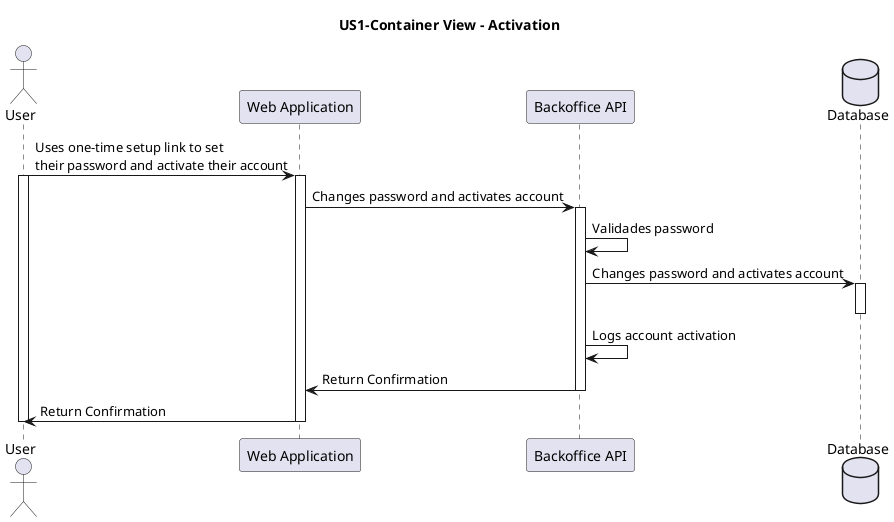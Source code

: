 ' 
' User Story: As an Admin,  I want to register new backoffice users (e.g., doctors, nurses, technicians, admins) via an out-of-band process, so that they can access the backoffice system with appropriate permissions.
'
' Acceptance Criteria:
' 
' - Backoffice users (e.g., doctors, nurses, technicians) are registered by an Admin via an internal process, not via self-registration.
' - Admin assigns roles (e.g., Doctor, Nurse, Technician) during the registration process.
' - Registered users receive a one-time setup link via email to set their password and activate their account.
' - The system enforces strong password requirements for security.
' - A confirmation email is sent to verify the user’s registration.

@startuml

title US1-Container View - Activation

actor User as U
participant "Web Application" as web
participant "Backoffice API" as api
database "Database" as db

U -> web : Uses one-time setup link to set\ntheir password and activate their account
activate U
activate web
web -> api : Changes password and activates account
activate api

api -> api : Validades password
api -> db : Changes password and activates account
activate db
deactivate db
api -> api : Logs account activation
api -> web : Return Confirmation
deactivate api
web -> U : Return Confirmation
deactivate web
deactivate U

' E a parte do email?



@enduml